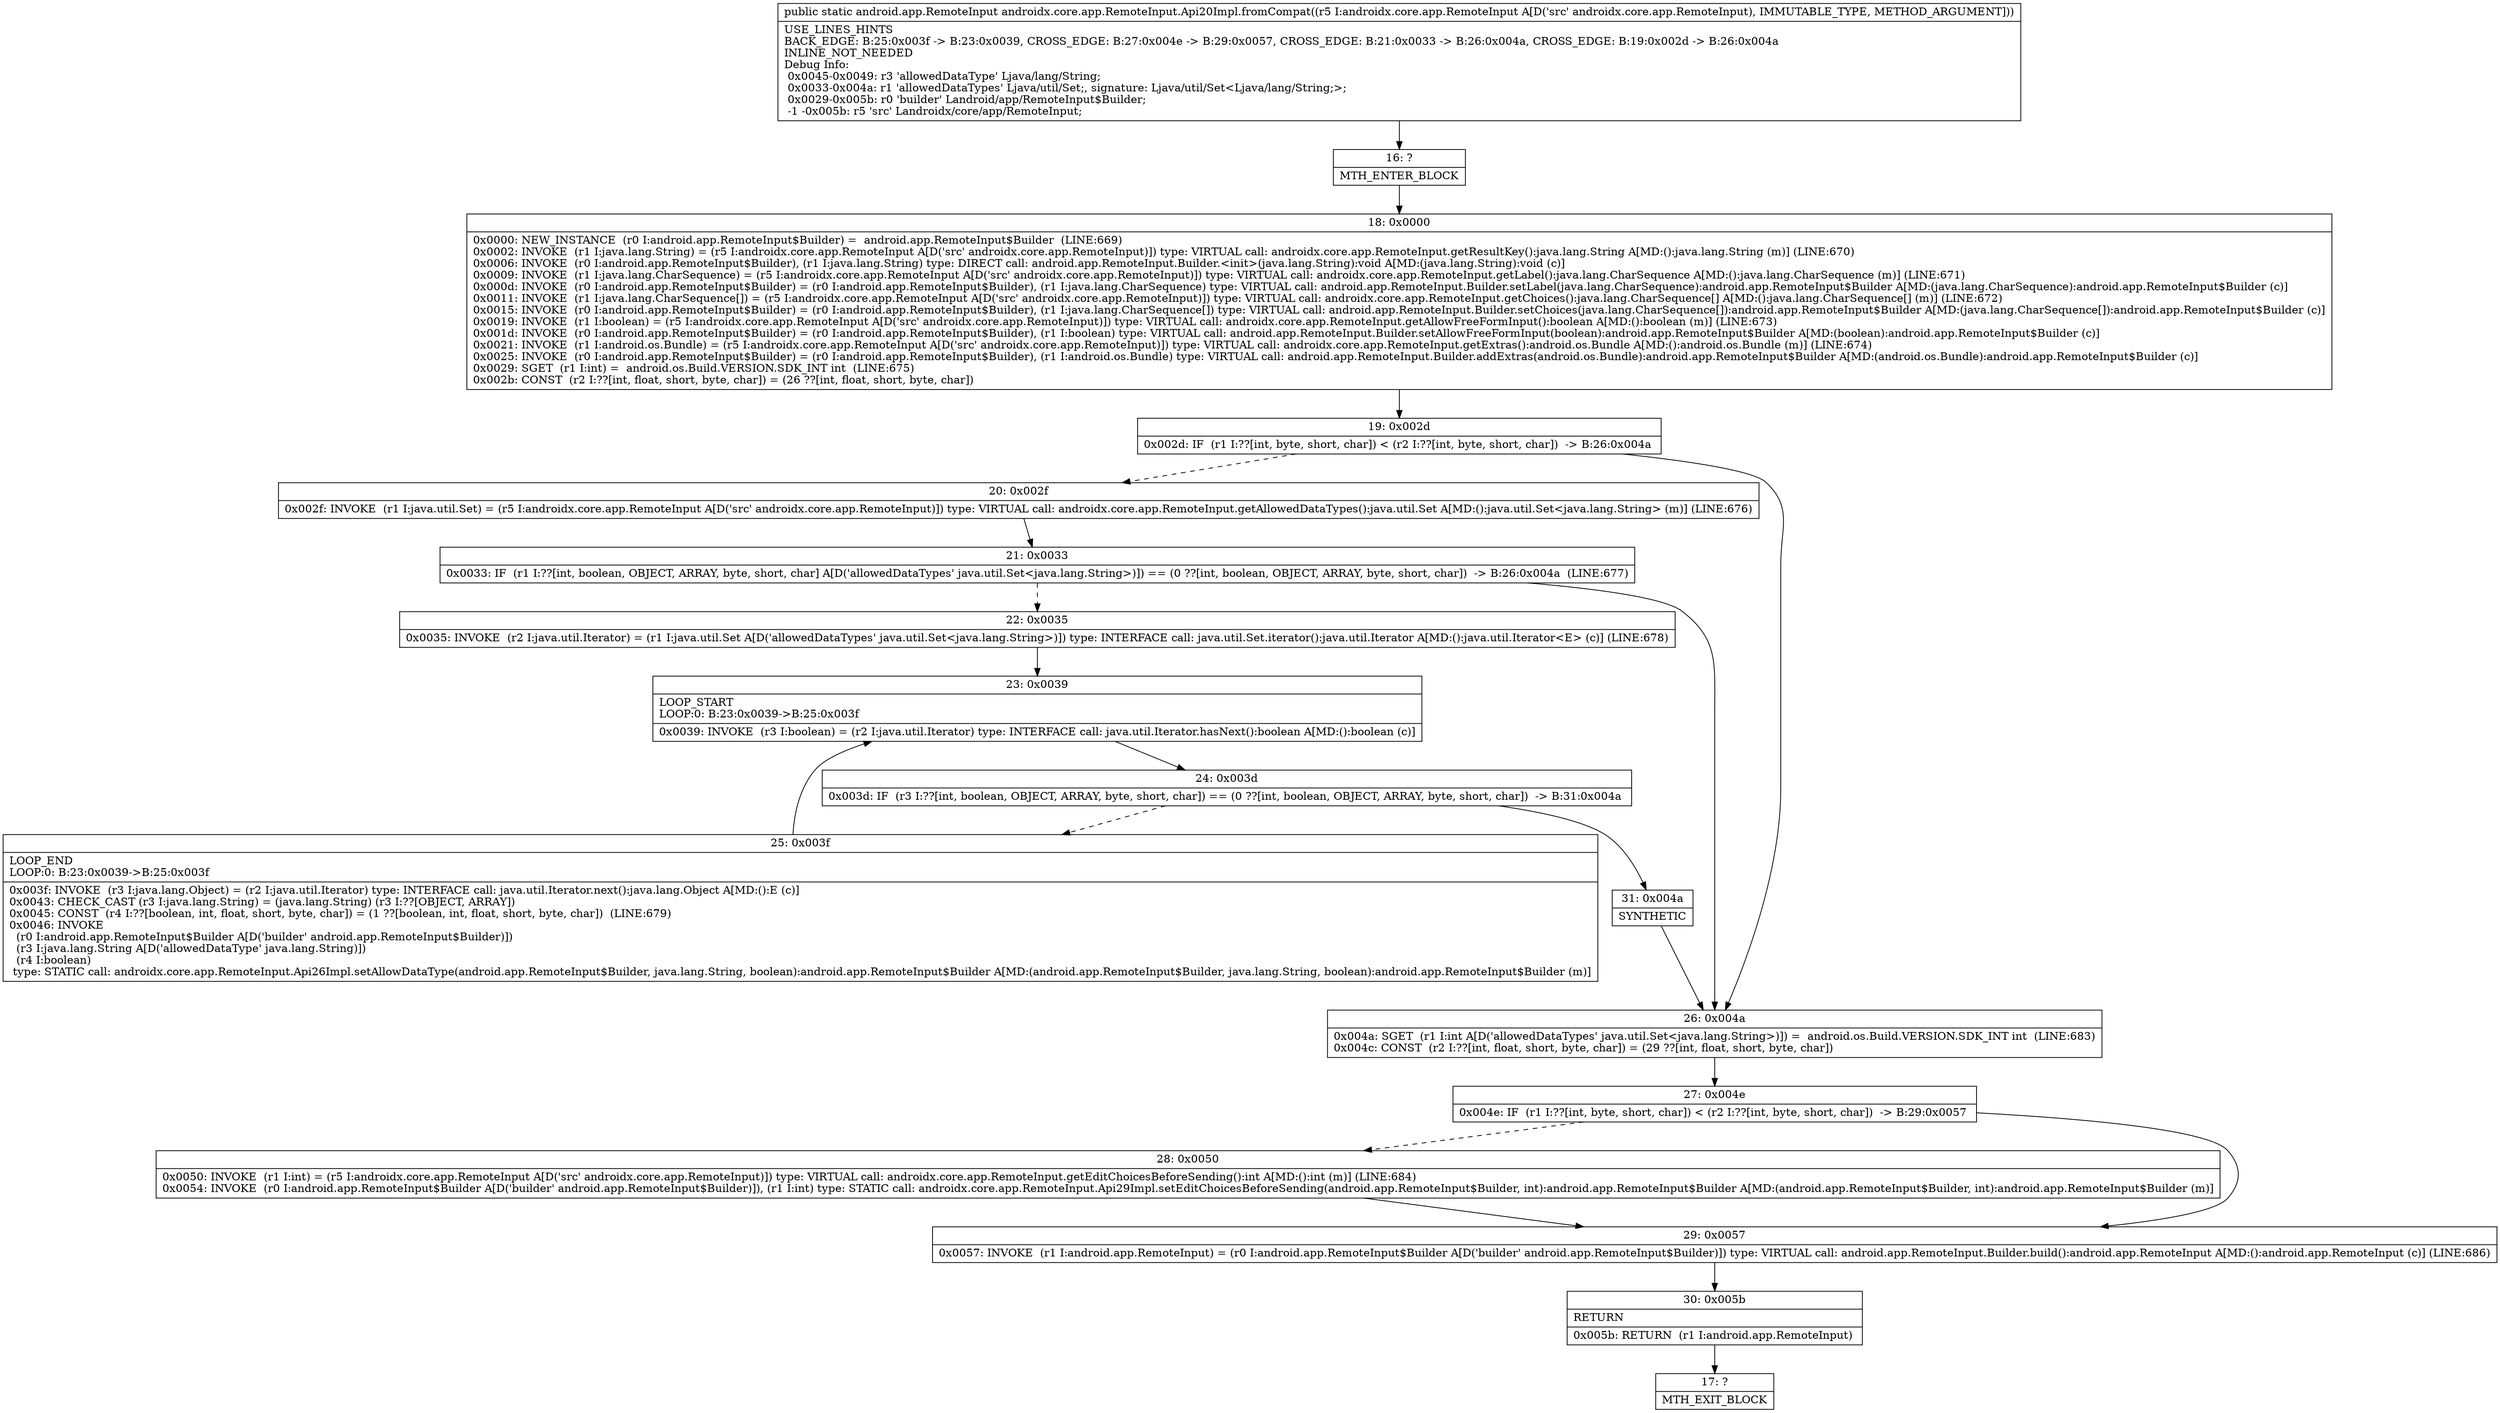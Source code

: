digraph "CFG forandroidx.core.app.RemoteInput.Api20Impl.fromCompat(Landroidx\/core\/app\/RemoteInput;)Landroid\/app\/RemoteInput;" {
Node_16 [shape=record,label="{16\:\ ?|MTH_ENTER_BLOCK\l}"];
Node_18 [shape=record,label="{18\:\ 0x0000|0x0000: NEW_INSTANCE  (r0 I:android.app.RemoteInput$Builder) =  android.app.RemoteInput$Builder  (LINE:669)\l0x0002: INVOKE  (r1 I:java.lang.String) = (r5 I:androidx.core.app.RemoteInput A[D('src' androidx.core.app.RemoteInput)]) type: VIRTUAL call: androidx.core.app.RemoteInput.getResultKey():java.lang.String A[MD:():java.lang.String (m)] (LINE:670)\l0x0006: INVOKE  (r0 I:android.app.RemoteInput$Builder), (r1 I:java.lang.String) type: DIRECT call: android.app.RemoteInput.Builder.\<init\>(java.lang.String):void A[MD:(java.lang.String):void (c)]\l0x0009: INVOKE  (r1 I:java.lang.CharSequence) = (r5 I:androidx.core.app.RemoteInput A[D('src' androidx.core.app.RemoteInput)]) type: VIRTUAL call: androidx.core.app.RemoteInput.getLabel():java.lang.CharSequence A[MD:():java.lang.CharSequence (m)] (LINE:671)\l0x000d: INVOKE  (r0 I:android.app.RemoteInput$Builder) = (r0 I:android.app.RemoteInput$Builder), (r1 I:java.lang.CharSequence) type: VIRTUAL call: android.app.RemoteInput.Builder.setLabel(java.lang.CharSequence):android.app.RemoteInput$Builder A[MD:(java.lang.CharSequence):android.app.RemoteInput$Builder (c)]\l0x0011: INVOKE  (r1 I:java.lang.CharSequence[]) = (r5 I:androidx.core.app.RemoteInput A[D('src' androidx.core.app.RemoteInput)]) type: VIRTUAL call: androidx.core.app.RemoteInput.getChoices():java.lang.CharSequence[] A[MD:():java.lang.CharSequence[] (m)] (LINE:672)\l0x0015: INVOKE  (r0 I:android.app.RemoteInput$Builder) = (r0 I:android.app.RemoteInput$Builder), (r1 I:java.lang.CharSequence[]) type: VIRTUAL call: android.app.RemoteInput.Builder.setChoices(java.lang.CharSequence[]):android.app.RemoteInput$Builder A[MD:(java.lang.CharSequence[]):android.app.RemoteInput$Builder (c)]\l0x0019: INVOKE  (r1 I:boolean) = (r5 I:androidx.core.app.RemoteInput A[D('src' androidx.core.app.RemoteInput)]) type: VIRTUAL call: androidx.core.app.RemoteInput.getAllowFreeFormInput():boolean A[MD:():boolean (m)] (LINE:673)\l0x001d: INVOKE  (r0 I:android.app.RemoteInput$Builder) = (r0 I:android.app.RemoteInput$Builder), (r1 I:boolean) type: VIRTUAL call: android.app.RemoteInput.Builder.setAllowFreeFormInput(boolean):android.app.RemoteInput$Builder A[MD:(boolean):android.app.RemoteInput$Builder (c)]\l0x0021: INVOKE  (r1 I:android.os.Bundle) = (r5 I:androidx.core.app.RemoteInput A[D('src' androidx.core.app.RemoteInput)]) type: VIRTUAL call: androidx.core.app.RemoteInput.getExtras():android.os.Bundle A[MD:():android.os.Bundle (m)] (LINE:674)\l0x0025: INVOKE  (r0 I:android.app.RemoteInput$Builder) = (r0 I:android.app.RemoteInput$Builder), (r1 I:android.os.Bundle) type: VIRTUAL call: android.app.RemoteInput.Builder.addExtras(android.os.Bundle):android.app.RemoteInput$Builder A[MD:(android.os.Bundle):android.app.RemoteInput$Builder (c)]\l0x0029: SGET  (r1 I:int) =  android.os.Build.VERSION.SDK_INT int  (LINE:675)\l0x002b: CONST  (r2 I:??[int, float, short, byte, char]) = (26 ??[int, float, short, byte, char]) \l}"];
Node_19 [shape=record,label="{19\:\ 0x002d|0x002d: IF  (r1 I:??[int, byte, short, char]) \< (r2 I:??[int, byte, short, char])  \-\> B:26:0x004a \l}"];
Node_20 [shape=record,label="{20\:\ 0x002f|0x002f: INVOKE  (r1 I:java.util.Set) = (r5 I:androidx.core.app.RemoteInput A[D('src' androidx.core.app.RemoteInput)]) type: VIRTUAL call: androidx.core.app.RemoteInput.getAllowedDataTypes():java.util.Set A[MD:():java.util.Set\<java.lang.String\> (m)] (LINE:676)\l}"];
Node_21 [shape=record,label="{21\:\ 0x0033|0x0033: IF  (r1 I:??[int, boolean, OBJECT, ARRAY, byte, short, char] A[D('allowedDataTypes' java.util.Set\<java.lang.String\>)]) == (0 ??[int, boolean, OBJECT, ARRAY, byte, short, char])  \-\> B:26:0x004a  (LINE:677)\l}"];
Node_22 [shape=record,label="{22\:\ 0x0035|0x0035: INVOKE  (r2 I:java.util.Iterator) = (r1 I:java.util.Set A[D('allowedDataTypes' java.util.Set\<java.lang.String\>)]) type: INTERFACE call: java.util.Set.iterator():java.util.Iterator A[MD:():java.util.Iterator\<E\> (c)] (LINE:678)\l}"];
Node_23 [shape=record,label="{23\:\ 0x0039|LOOP_START\lLOOP:0: B:23:0x0039\-\>B:25:0x003f\l|0x0039: INVOKE  (r3 I:boolean) = (r2 I:java.util.Iterator) type: INTERFACE call: java.util.Iterator.hasNext():boolean A[MD:():boolean (c)]\l}"];
Node_24 [shape=record,label="{24\:\ 0x003d|0x003d: IF  (r3 I:??[int, boolean, OBJECT, ARRAY, byte, short, char]) == (0 ??[int, boolean, OBJECT, ARRAY, byte, short, char])  \-\> B:31:0x004a \l}"];
Node_25 [shape=record,label="{25\:\ 0x003f|LOOP_END\lLOOP:0: B:23:0x0039\-\>B:25:0x003f\l|0x003f: INVOKE  (r3 I:java.lang.Object) = (r2 I:java.util.Iterator) type: INTERFACE call: java.util.Iterator.next():java.lang.Object A[MD:():E (c)]\l0x0043: CHECK_CAST (r3 I:java.lang.String) = (java.lang.String) (r3 I:??[OBJECT, ARRAY]) \l0x0045: CONST  (r4 I:??[boolean, int, float, short, byte, char]) = (1 ??[boolean, int, float, short, byte, char])  (LINE:679)\l0x0046: INVOKE  \l  (r0 I:android.app.RemoteInput$Builder A[D('builder' android.app.RemoteInput$Builder)])\l  (r3 I:java.lang.String A[D('allowedDataType' java.lang.String)])\l  (r4 I:boolean)\l type: STATIC call: androidx.core.app.RemoteInput.Api26Impl.setAllowDataType(android.app.RemoteInput$Builder, java.lang.String, boolean):android.app.RemoteInput$Builder A[MD:(android.app.RemoteInput$Builder, java.lang.String, boolean):android.app.RemoteInput$Builder (m)]\l}"];
Node_31 [shape=record,label="{31\:\ 0x004a|SYNTHETIC\l}"];
Node_26 [shape=record,label="{26\:\ 0x004a|0x004a: SGET  (r1 I:int A[D('allowedDataTypes' java.util.Set\<java.lang.String\>)]) =  android.os.Build.VERSION.SDK_INT int  (LINE:683)\l0x004c: CONST  (r2 I:??[int, float, short, byte, char]) = (29 ??[int, float, short, byte, char]) \l}"];
Node_27 [shape=record,label="{27\:\ 0x004e|0x004e: IF  (r1 I:??[int, byte, short, char]) \< (r2 I:??[int, byte, short, char])  \-\> B:29:0x0057 \l}"];
Node_28 [shape=record,label="{28\:\ 0x0050|0x0050: INVOKE  (r1 I:int) = (r5 I:androidx.core.app.RemoteInput A[D('src' androidx.core.app.RemoteInput)]) type: VIRTUAL call: androidx.core.app.RemoteInput.getEditChoicesBeforeSending():int A[MD:():int (m)] (LINE:684)\l0x0054: INVOKE  (r0 I:android.app.RemoteInput$Builder A[D('builder' android.app.RemoteInput$Builder)]), (r1 I:int) type: STATIC call: androidx.core.app.RemoteInput.Api29Impl.setEditChoicesBeforeSending(android.app.RemoteInput$Builder, int):android.app.RemoteInput$Builder A[MD:(android.app.RemoteInput$Builder, int):android.app.RemoteInput$Builder (m)]\l}"];
Node_29 [shape=record,label="{29\:\ 0x0057|0x0057: INVOKE  (r1 I:android.app.RemoteInput) = (r0 I:android.app.RemoteInput$Builder A[D('builder' android.app.RemoteInput$Builder)]) type: VIRTUAL call: android.app.RemoteInput.Builder.build():android.app.RemoteInput A[MD:():android.app.RemoteInput (c)] (LINE:686)\l}"];
Node_30 [shape=record,label="{30\:\ 0x005b|RETURN\l|0x005b: RETURN  (r1 I:android.app.RemoteInput) \l}"];
Node_17 [shape=record,label="{17\:\ ?|MTH_EXIT_BLOCK\l}"];
MethodNode[shape=record,label="{public static android.app.RemoteInput androidx.core.app.RemoteInput.Api20Impl.fromCompat((r5 I:androidx.core.app.RemoteInput A[D('src' androidx.core.app.RemoteInput), IMMUTABLE_TYPE, METHOD_ARGUMENT]))  | USE_LINES_HINTS\lBACK_EDGE: B:25:0x003f \-\> B:23:0x0039, CROSS_EDGE: B:27:0x004e \-\> B:29:0x0057, CROSS_EDGE: B:21:0x0033 \-\> B:26:0x004a, CROSS_EDGE: B:19:0x002d \-\> B:26:0x004a\lINLINE_NOT_NEEDED\lDebug Info:\l  0x0045\-0x0049: r3 'allowedDataType' Ljava\/lang\/String;\l  0x0033\-0x004a: r1 'allowedDataTypes' Ljava\/util\/Set;, signature: Ljava\/util\/Set\<Ljava\/lang\/String;\>;\l  0x0029\-0x005b: r0 'builder' Landroid\/app\/RemoteInput$Builder;\l  \-1 \-0x005b: r5 'src' Landroidx\/core\/app\/RemoteInput;\l}"];
MethodNode -> Node_16;Node_16 -> Node_18;
Node_18 -> Node_19;
Node_19 -> Node_20[style=dashed];
Node_19 -> Node_26;
Node_20 -> Node_21;
Node_21 -> Node_22[style=dashed];
Node_21 -> Node_26;
Node_22 -> Node_23;
Node_23 -> Node_24;
Node_24 -> Node_25[style=dashed];
Node_24 -> Node_31;
Node_25 -> Node_23;
Node_31 -> Node_26;
Node_26 -> Node_27;
Node_27 -> Node_28[style=dashed];
Node_27 -> Node_29;
Node_28 -> Node_29;
Node_29 -> Node_30;
Node_30 -> Node_17;
}

